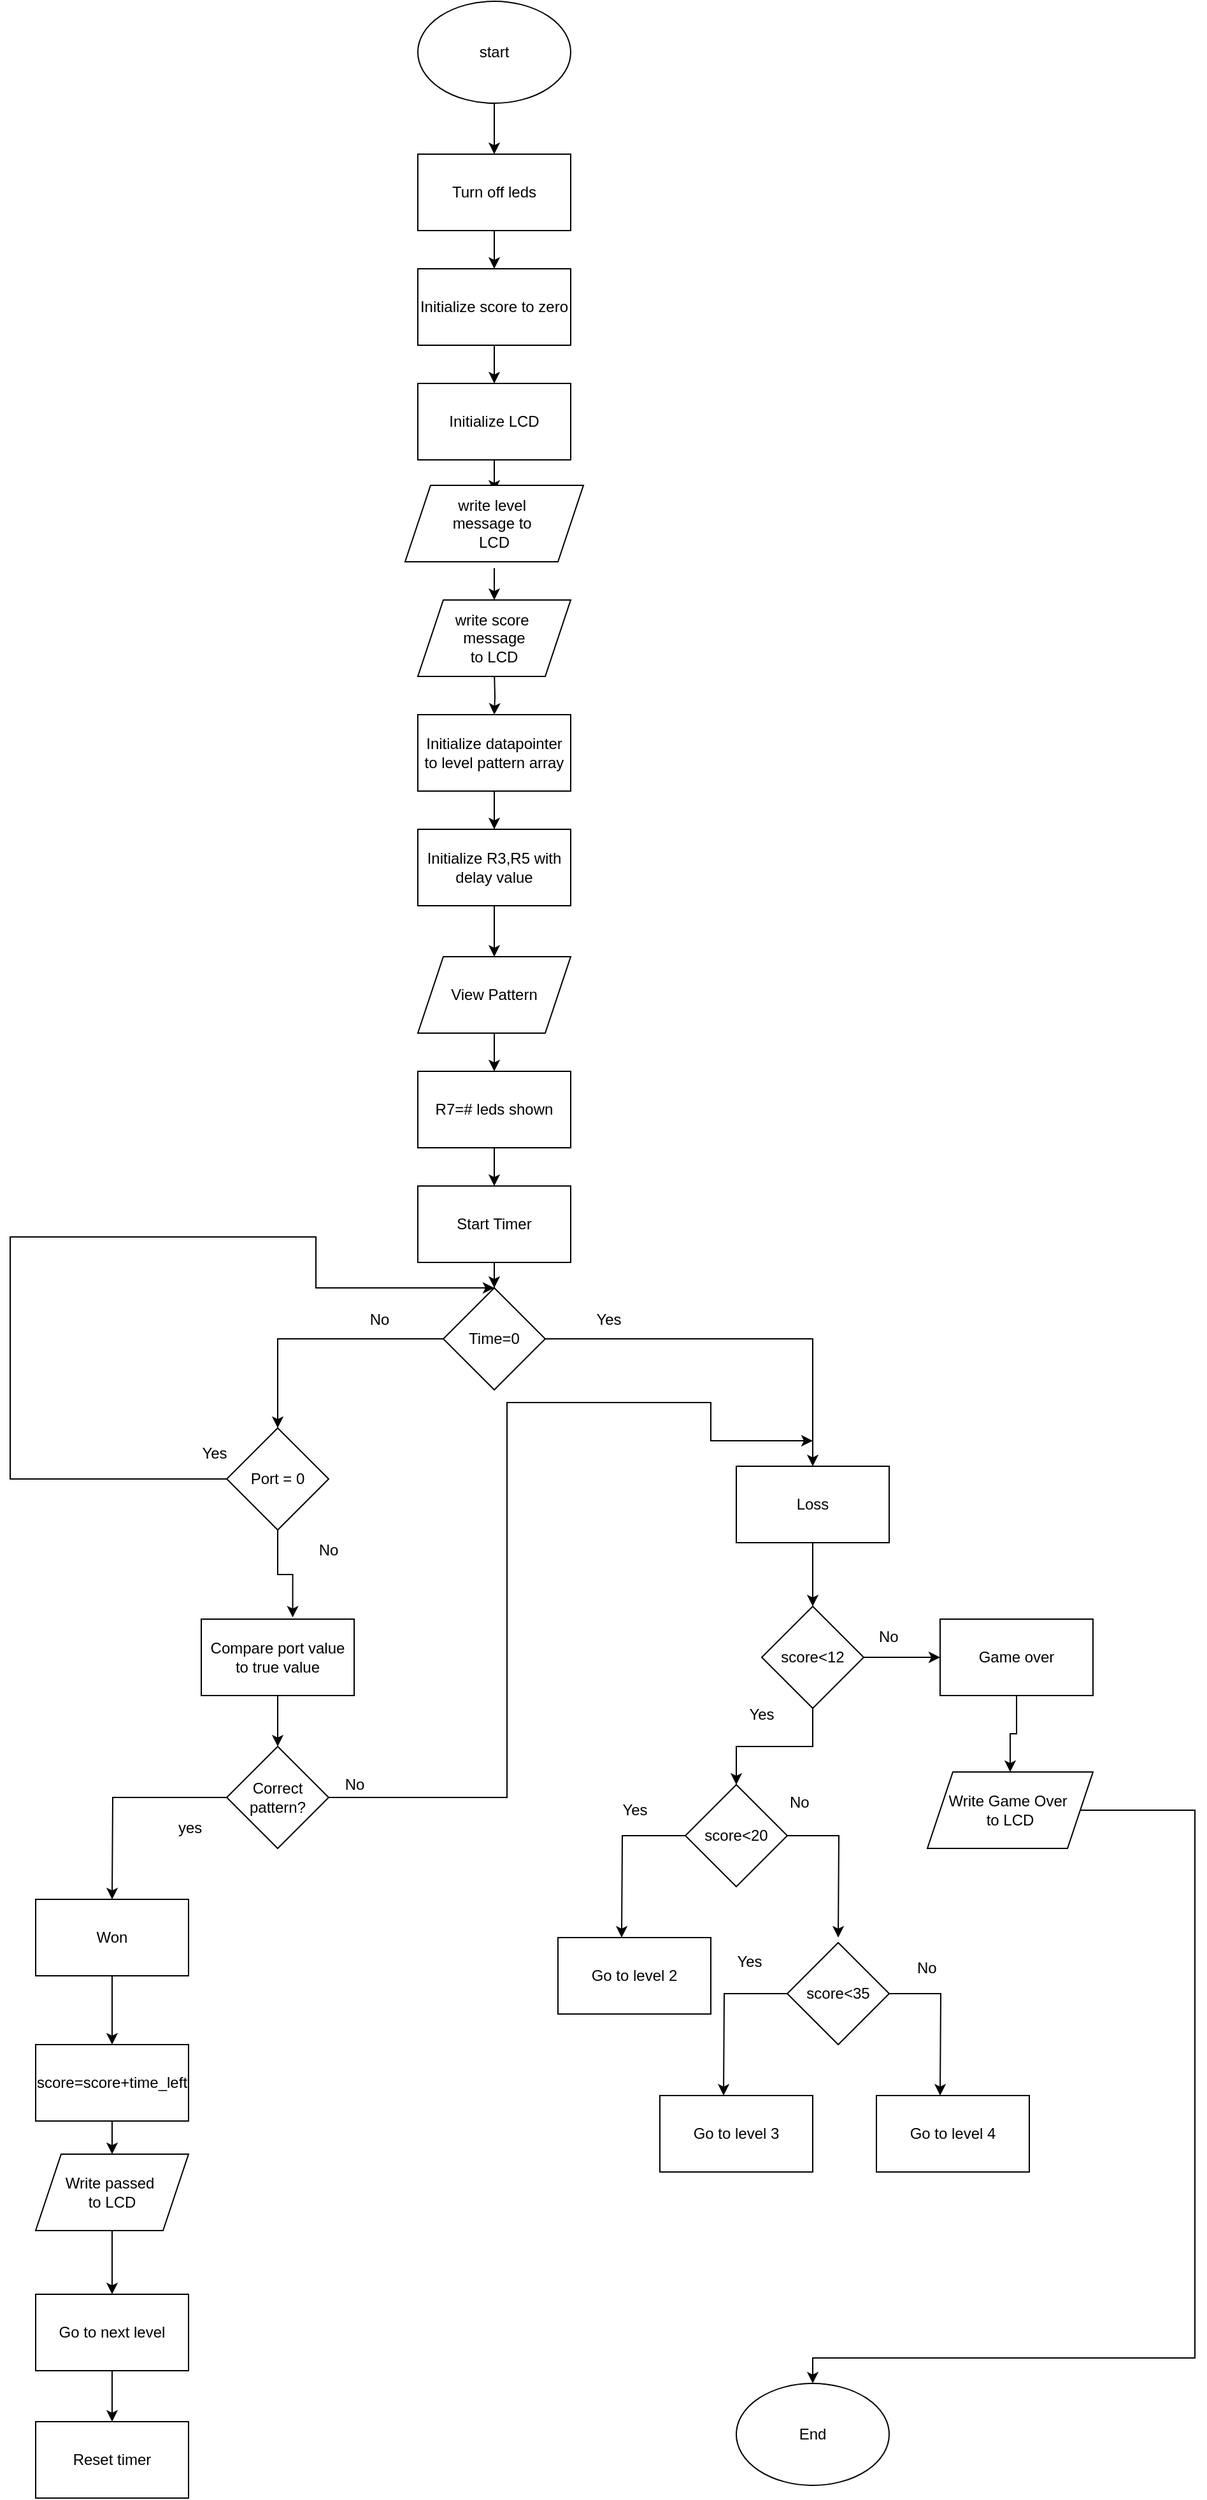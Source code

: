 <mxfile version="20.7.4" type="device"><diagram id="QsUccuwgzwRBbl7grZ5A" name="Page-1"><mxGraphModel dx="1105" dy="569" grid="1" gridSize="10" guides="1" tooltips="1" connect="1" arrows="1" fold="1" page="1" pageScale="1" pageWidth="827" pageHeight="1169" math="0" shadow="0"><root><mxCell id="0"/><mxCell id="1" parent="0"/><mxCell id="qI-cB0UVs9p2KYQqXt2M-3" style="edgeStyle=orthogonalEdgeStyle;rounded=0;orthogonalLoop=1;jettySize=auto;html=1;entryX=0.5;entryY=0;entryDx=0;entryDy=0;" edge="1" parent="1" source="qI-cB0UVs9p2KYQqXt2M-1" target="qI-cB0UVs9p2KYQqXt2M-2"><mxGeometry relative="1" as="geometry"/></mxCell><mxCell id="qI-cB0UVs9p2KYQqXt2M-1" value="start" style="ellipse;whiteSpace=wrap;html=1;" vertex="1" parent="1"><mxGeometry x="340" y="140" width="120" height="80" as="geometry"/></mxCell><mxCell id="qI-cB0UVs9p2KYQqXt2M-5" value="" style="edgeStyle=orthogonalEdgeStyle;rounded=0;orthogonalLoop=1;jettySize=auto;html=1;" edge="1" parent="1" source="qI-cB0UVs9p2KYQqXt2M-2" target="qI-cB0UVs9p2KYQqXt2M-4"><mxGeometry relative="1" as="geometry"/></mxCell><mxCell id="qI-cB0UVs9p2KYQqXt2M-2" value="Turn off leds" style="rounded=0;whiteSpace=wrap;html=1;" vertex="1" parent="1"><mxGeometry x="340" y="260" width="120" height="60" as="geometry"/></mxCell><mxCell id="qI-cB0UVs9p2KYQqXt2M-7" value="" style="edgeStyle=orthogonalEdgeStyle;rounded=0;orthogonalLoop=1;jettySize=auto;html=1;" edge="1" parent="1" source="qI-cB0UVs9p2KYQqXt2M-4" target="qI-cB0UVs9p2KYQqXt2M-6"><mxGeometry relative="1" as="geometry"/></mxCell><mxCell id="qI-cB0UVs9p2KYQqXt2M-4" value="Initialize score to zero" style="rounded=0;whiteSpace=wrap;html=1;" vertex="1" parent="1"><mxGeometry x="340" y="350" width="120" height="60" as="geometry"/></mxCell><mxCell id="qI-cB0UVs9p2KYQqXt2M-9" value="" style="edgeStyle=orthogonalEdgeStyle;rounded=0;orthogonalLoop=1;jettySize=auto;html=1;" edge="1" parent="1" source="qI-cB0UVs9p2KYQqXt2M-6"><mxGeometry relative="1" as="geometry"><mxPoint x="400" y="525" as="targetPoint"/></mxGeometry></mxCell><mxCell id="qI-cB0UVs9p2KYQqXt2M-6" value="Initialize LCD&lt;br&gt;" style="whiteSpace=wrap;html=1;" vertex="1" parent="1"><mxGeometry x="340" y="440" width="120" height="60" as="geometry"/></mxCell><mxCell id="qI-cB0UVs9p2KYQqXt2M-11" value="" style="edgeStyle=orthogonalEdgeStyle;rounded=0;orthogonalLoop=1;jettySize=auto;html=1;" edge="1" parent="1"><mxGeometry relative="1" as="geometry"><mxPoint x="400" y="585" as="sourcePoint"/><mxPoint x="400" y="610" as="targetPoint"/></mxGeometry></mxCell><mxCell id="qI-cB0UVs9p2KYQqXt2M-13" value="" style="edgeStyle=orthogonalEdgeStyle;rounded=0;orthogonalLoop=1;jettySize=auto;html=1;" edge="1" parent="1" target="qI-cB0UVs9p2KYQqXt2M-12"><mxGeometry relative="1" as="geometry"><mxPoint x="400" y="665" as="sourcePoint"/></mxGeometry></mxCell><mxCell id="qI-cB0UVs9p2KYQqXt2M-16" value="" style="edgeStyle=orthogonalEdgeStyle;rounded=0;orthogonalLoop=1;jettySize=auto;html=1;" edge="1" parent="1" source="qI-cB0UVs9p2KYQqXt2M-12" target="qI-cB0UVs9p2KYQqXt2M-15"><mxGeometry relative="1" as="geometry"/></mxCell><mxCell id="qI-cB0UVs9p2KYQqXt2M-12" value="Initialize datapointer to level pattern array" style="whiteSpace=wrap;html=1;" vertex="1" parent="1"><mxGeometry x="340" y="700" width="120" height="60" as="geometry"/></mxCell><mxCell id="qI-cB0UVs9p2KYQqXt2M-22" value="" style="edgeStyle=orthogonalEdgeStyle;rounded=0;orthogonalLoop=1;jettySize=auto;html=1;" edge="1" parent="1" source="qI-cB0UVs9p2KYQqXt2M-15" target="qI-cB0UVs9p2KYQqXt2M-20"><mxGeometry relative="1" as="geometry"/></mxCell><mxCell id="qI-cB0UVs9p2KYQqXt2M-15" value="Initialize R3,R5 with delay value" style="whiteSpace=wrap;html=1;" vertex="1" parent="1"><mxGeometry x="340" y="790" width="120" height="60" as="geometry"/></mxCell><mxCell id="qI-cB0UVs9p2KYQqXt2M-18" value="write level&amp;nbsp;&lt;br&gt;message to&amp;nbsp;&lt;br&gt;LCD" style="shape=parallelogram;perimeter=parallelogramPerimeter;whiteSpace=wrap;html=1;fixedSize=1;" vertex="1" parent="1"><mxGeometry x="330" y="520" width="140" height="60" as="geometry"/></mxCell><mxCell id="qI-cB0UVs9p2KYQqXt2M-19" value="write score&amp;nbsp;&lt;br&gt;message&lt;br&gt;to LCD" style="shape=parallelogram;perimeter=parallelogramPerimeter;whiteSpace=wrap;html=1;fixedSize=1;" vertex="1" parent="1"><mxGeometry x="340" y="610" width="120" height="60" as="geometry"/></mxCell><mxCell id="qI-cB0UVs9p2KYQqXt2M-24" value="" style="edgeStyle=orthogonalEdgeStyle;rounded=0;orthogonalLoop=1;jettySize=auto;html=1;" edge="1" parent="1" source="qI-cB0UVs9p2KYQqXt2M-20" target="qI-cB0UVs9p2KYQqXt2M-23"><mxGeometry relative="1" as="geometry"/></mxCell><mxCell id="qI-cB0UVs9p2KYQqXt2M-20" value="View Pattern" style="shape=parallelogram;perimeter=parallelogramPerimeter;whiteSpace=wrap;html=1;fixedSize=1;" vertex="1" parent="1"><mxGeometry x="340" y="890" width="120" height="60" as="geometry"/></mxCell><mxCell id="qI-cB0UVs9p2KYQqXt2M-26" value="" style="edgeStyle=orthogonalEdgeStyle;rounded=0;orthogonalLoop=1;jettySize=auto;html=1;" edge="1" parent="1" source="qI-cB0UVs9p2KYQqXt2M-23" target="qI-cB0UVs9p2KYQqXt2M-25"><mxGeometry relative="1" as="geometry"/></mxCell><mxCell id="qI-cB0UVs9p2KYQqXt2M-23" value="R7=# leds shown" style="whiteSpace=wrap;html=1;" vertex="1" parent="1"><mxGeometry x="340" y="980" width="120" height="60" as="geometry"/></mxCell><mxCell id="qI-cB0UVs9p2KYQqXt2M-28" value="" style="edgeStyle=orthogonalEdgeStyle;rounded=0;orthogonalLoop=1;jettySize=auto;html=1;" edge="1" parent="1" source="qI-cB0UVs9p2KYQqXt2M-25" target="qI-cB0UVs9p2KYQqXt2M-27"><mxGeometry relative="1" as="geometry"/></mxCell><mxCell id="qI-cB0UVs9p2KYQqXt2M-25" value="Start Timer" style="whiteSpace=wrap;html=1;" vertex="1" parent="1"><mxGeometry x="340" y="1070" width="120" height="60" as="geometry"/></mxCell><mxCell id="qI-cB0UVs9p2KYQqXt2M-34" style="edgeStyle=orthogonalEdgeStyle;rounded=0;orthogonalLoop=1;jettySize=auto;html=1;entryX=0.5;entryY=0;entryDx=0;entryDy=0;" edge="1" parent="1" source="qI-cB0UVs9p2KYQqXt2M-27" target="qI-cB0UVs9p2KYQqXt2M-30"><mxGeometry relative="1" as="geometry"/></mxCell><mxCell id="qI-cB0UVs9p2KYQqXt2M-45" style="edgeStyle=orthogonalEdgeStyle;rounded=0;orthogonalLoop=1;jettySize=auto;html=1;entryX=0.5;entryY=0;entryDx=0;entryDy=0;" edge="1" parent="1" source="qI-cB0UVs9p2KYQqXt2M-27" target="qI-cB0UVs9p2KYQqXt2M-44"><mxGeometry relative="1" as="geometry"/></mxCell><mxCell id="qI-cB0UVs9p2KYQqXt2M-27" value="Time=0" style="rhombus;whiteSpace=wrap;html=1;" vertex="1" parent="1"><mxGeometry x="360" y="1150" width="80" height="80" as="geometry"/></mxCell><mxCell id="qI-cB0UVs9p2KYQqXt2M-37" value="" style="edgeStyle=orthogonalEdgeStyle;rounded=0;orthogonalLoop=1;jettySize=auto;html=1;" edge="1" parent="1" source="qI-cB0UVs9p2KYQqXt2M-30" target="qI-cB0UVs9p2KYQqXt2M-36"><mxGeometry relative="1" as="geometry"/></mxCell><mxCell id="qI-cB0UVs9p2KYQqXt2M-30" value="Loss" style="rounded=0;whiteSpace=wrap;html=1;" vertex="1" parent="1"><mxGeometry x="590" y="1290" width="120" height="60" as="geometry"/></mxCell><mxCell id="qI-cB0UVs9p2KYQqXt2M-35" value="Yes" style="text;html=1;strokeColor=none;fillColor=none;align=center;verticalAlign=middle;whiteSpace=wrap;rounded=0;" vertex="1" parent="1"><mxGeometry x="460" y="1160" width="60" height="30" as="geometry"/></mxCell><mxCell id="qI-cB0UVs9p2KYQqXt2M-39" value="" style="edgeStyle=orthogonalEdgeStyle;rounded=0;orthogonalLoop=1;jettySize=auto;html=1;" edge="1" parent="1" source="qI-cB0UVs9p2KYQqXt2M-36" target="qI-cB0UVs9p2KYQqXt2M-38"><mxGeometry relative="1" as="geometry"/></mxCell><mxCell id="qI-cB0UVs9p2KYQqXt2M-74" style="edgeStyle=orthogonalEdgeStyle;rounded=0;orthogonalLoop=1;jettySize=auto;html=1;entryX=0.5;entryY=0;entryDx=0;entryDy=0;" edge="1" parent="1" source="qI-cB0UVs9p2KYQqXt2M-36" target="qI-cB0UVs9p2KYQqXt2M-68"><mxGeometry relative="1" as="geometry"/></mxCell><mxCell id="qI-cB0UVs9p2KYQqXt2M-36" value="score&amp;lt;12" style="rhombus;whiteSpace=wrap;html=1;" vertex="1" parent="1"><mxGeometry x="610" y="1400" width="80" height="80" as="geometry"/></mxCell><mxCell id="qI-cB0UVs9p2KYQqXt2M-91" value="" style="edgeStyle=orthogonalEdgeStyle;rounded=0;orthogonalLoop=1;jettySize=auto;html=1;" edge="1" parent="1" source="qI-cB0UVs9p2KYQqXt2M-38" target="qI-cB0UVs9p2KYQqXt2M-90"><mxGeometry relative="1" as="geometry"/></mxCell><mxCell id="qI-cB0UVs9p2KYQqXt2M-38" value="Game over" style="whiteSpace=wrap;html=1;" vertex="1" parent="1"><mxGeometry x="750" y="1410" width="120" height="60" as="geometry"/></mxCell><mxCell id="qI-cB0UVs9p2KYQqXt2M-40" value="Yes" style="text;html=1;strokeColor=none;fillColor=none;align=center;verticalAlign=middle;whiteSpace=wrap;rounded=0;" vertex="1" parent="1"><mxGeometry x="580" y="1470" width="60" height="30" as="geometry"/></mxCell><mxCell id="qI-cB0UVs9p2KYQqXt2M-49" style="edgeStyle=orthogonalEdgeStyle;rounded=0;orthogonalLoop=1;jettySize=auto;html=1;" edge="1" parent="1" source="qI-cB0UVs9p2KYQqXt2M-44" target="qI-cB0UVs9p2KYQqXt2M-27"><mxGeometry relative="1" as="geometry"><mxPoint x="280" y="1150" as="targetPoint"/><Array as="points"><mxPoint x="20" y="1300"/><mxPoint x="20" y="1110"/><mxPoint x="260" y="1110"/><mxPoint x="260" y="1150"/></Array></mxGeometry></mxCell><mxCell id="qI-cB0UVs9p2KYQqXt2M-52" style="edgeStyle=orthogonalEdgeStyle;rounded=0;orthogonalLoop=1;jettySize=auto;html=1;entryX=0.598;entryY=-0.022;entryDx=0;entryDy=0;entryPerimeter=0;" edge="1" parent="1" source="qI-cB0UVs9p2KYQqXt2M-44" target="qI-cB0UVs9p2KYQqXt2M-51"><mxGeometry relative="1" as="geometry"/></mxCell><mxCell id="qI-cB0UVs9p2KYQqXt2M-44" value="Port = 0" style="rhombus;whiteSpace=wrap;html=1;" vertex="1" parent="1"><mxGeometry x="190" y="1260" width="80" height="80" as="geometry"/></mxCell><mxCell id="qI-cB0UVs9p2KYQqXt2M-46" value="No" style="text;html=1;strokeColor=none;fillColor=none;align=center;verticalAlign=middle;whiteSpace=wrap;rounded=0;" vertex="1" parent="1"><mxGeometry x="280" y="1160" width="60" height="30" as="geometry"/></mxCell><mxCell id="qI-cB0UVs9p2KYQqXt2M-50" value="Yes" style="text;html=1;align=center;verticalAlign=middle;resizable=0;points=[];autosize=1;strokeColor=none;fillColor=none;" vertex="1" parent="1"><mxGeometry x="160" y="1265" width="40" height="30" as="geometry"/></mxCell><mxCell id="qI-cB0UVs9p2KYQqXt2M-58" value="" style="edgeStyle=orthogonalEdgeStyle;rounded=0;orthogonalLoop=1;jettySize=auto;html=1;" edge="1" parent="1" source="qI-cB0UVs9p2KYQqXt2M-51" target="qI-cB0UVs9p2KYQqXt2M-54"><mxGeometry relative="1" as="geometry"/></mxCell><mxCell id="qI-cB0UVs9p2KYQqXt2M-51" value="Compare port value&lt;br&gt;to true value" style="rounded=0;whiteSpace=wrap;html=1;" vertex="1" parent="1"><mxGeometry x="170" y="1410" width="120" height="60" as="geometry"/></mxCell><mxCell id="qI-cB0UVs9p2KYQqXt2M-53" value="No" style="text;html=1;strokeColor=none;fillColor=none;align=center;verticalAlign=middle;whiteSpace=wrap;rounded=0;" vertex="1" parent="1"><mxGeometry x="240" y="1340" width="60" height="31" as="geometry"/></mxCell><mxCell id="qI-cB0UVs9p2KYQqXt2M-56" style="edgeStyle=orthogonalEdgeStyle;rounded=0;orthogonalLoop=1;jettySize=auto;html=1;" edge="1" parent="1" source="qI-cB0UVs9p2KYQqXt2M-54"><mxGeometry relative="1" as="geometry"><mxPoint x="650" y="1270" as="targetPoint"/><Array as="points"><mxPoint x="410" y="1550"/><mxPoint x="410" y="1240"/><mxPoint x="570" y="1240"/></Array></mxGeometry></mxCell><mxCell id="qI-cB0UVs9p2KYQqXt2M-61" style="edgeStyle=orthogonalEdgeStyle;rounded=0;orthogonalLoop=1;jettySize=auto;html=1;" edge="1" parent="1" source="qI-cB0UVs9p2KYQqXt2M-54"><mxGeometry relative="1" as="geometry"><mxPoint x="100" y="1630" as="targetPoint"/></mxGeometry></mxCell><mxCell id="qI-cB0UVs9p2KYQqXt2M-54" value="Correct pattern?" style="rhombus;whiteSpace=wrap;html=1;" vertex="1" parent="1"><mxGeometry x="190" y="1510" width="80" height="80" as="geometry"/></mxCell><mxCell id="qI-cB0UVs9p2KYQqXt2M-57" value="No" style="text;html=1;align=center;verticalAlign=middle;resizable=0;points=[];autosize=1;strokeColor=none;fillColor=none;" vertex="1" parent="1"><mxGeometry x="270" y="1525" width="40" height="30" as="geometry"/></mxCell><mxCell id="qI-cB0UVs9p2KYQqXt2M-63" value="" style="edgeStyle=orthogonalEdgeStyle;rounded=0;orthogonalLoop=1;jettySize=auto;html=1;" edge="1" parent="1" source="qI-cB0UVs9p2KYQqXt2M-60" target="qI-cB0UVs9p2KYQqXt2M-62"><mxGeometry relative="1" as="geometry"/></mxCell><mxCell id="qI-cB0UVs9p2KYQqXt2M-60" value="Won" style="rounded=0;whiteSpace=wrap;html=1;" vertex="1" parent="1"><mxGeometry x="40" y="1630" width="120" height="60" as="geometry"/></mxCell><mxCell id="qI-cB0UVs9p2KYQqXt2M-88" value="" style="edgeStyle=orthogonalEdgeStyle;rounded=0;orthogonalLoop=1;jettySize=auto;html=1;" edge="1" parent="1" source="qI-cB0UVs9p2KYQqXt2M-62" target="qI-cB0UVs9p2KYQqXt2M-87"><mxGeometry relative="1" as="geometry"/></mxCell><mxCell id="qI-cB0UVs9p2KYQqXt2M-62" value="score=score+time_left" style="rounded=0;whiteSpace=wrap;html=1;" vertex="1" parent="1"><mxGeometry x="40" y="1744" width="120" height="60" as="geometry"/></mxCell><mxCell id="qI-cB0UVs9p2KYQqXt2M-67" value="" style="edgeStyle=orthogonalEdgeStyle;rounded=0;orthogonalLoop=1;jettySize=auto;html=1;" edge="1" parent="1" source="qI-cB0UVs9p2KYQqXt2M-64" target="qI-cB0UVs9p2KYQqXt2M-66"><mxGeometry relative="1" as="geometry"/></mxCell><mxCell id="qI-cB0UVs9p2KYQqXt2M-64" value="Go to next level" style="whiteSpace=wrap;html=1;rounded=0;" vertex="1" parent="1"><mxGeometry x="40" y="1940" width="120" height="60" as="geometry"/></mxCell><mxCell id="qI-cB0UVs9p2KYQqXt2M-66" value="Reset timer" style="rounded=0;whiteSpace=wrap;html=1;" vertex="1" parent="1"><mxGeometry x="40" y="2040" width="120" height="60" as="geometry"/></mxCell><mxCell id="qI-cB0UVs9p2KYQqXt2M-69" style="edgeStyle=orthogonalEdgeStyle;rounded=0;orthogonalLoop=1;jettySize=auto;html=1;" edge="1" parent="1" source="qI-cB0UVs9p2KYQqXt2M-68"><mxGeometry relative="1" as="geometry"><mxPoint x="500" y="1660" as="targetPoint"/></mxGeometry></mxCell><mxCell id="qI-cB0UVs9p2KYQqXt2M-70" style="edgeStyle=orthogonalEdgeStyle;rounded=0;orthogonalLoop=1;jettySize=auto;html=1;" edge="1" parent="1" source="qI-cB0UVs9p2KYQqXt2M-68"><mxGeometry relative="1" as="geometry"><mxPoint x="670" y="1660" as="targetPoint"/></mxGeometry></mxCell><mxCell id="qI-cB0UVs9p2KYQqXt2M-68" value="score&amp;lt;20" style="rhombus;whiteSpace=wrap;html=1;" vertex="1" parent="1"><mxGeometry x="550" y="1540" width="80" height="80" as="geometry"/></mxCell><mxCell id="qI-cB0UVs9p2KYQqXt2M-72" value="Yes" style="text;html=1;align=center;verticalAlign=middle;resizable=0;points=[];autosize=1;strokeColor=none;fillColor=none;" vertex="1" parent="1"><mxGeometry x="490" y="1545" width="40" height="30" as="geometry"/></mxCell><mxCell id="qI-cB0UVs9p2KYQqXt2M-73" value="Go to level 2" style="rounded=0;whiteSpace=wrap;html=1;" vertex="1" parent="1"><mxGeometry x="450" y="1660" width="120" height="60" as="geometry"/></mxCell><mxCell id="qI-cB0UVs9p2KYQqXt2M-75" value="No" style="text;whiteSpace=wrap;html=1;" vertex="1" parent="1"><mxGeometry x="700" y="1410" width="50" height="40" as="geometry"/></mxCell><mxCell id="qI-cB0UVs9p2KYQqXt2M-76" value="yes" style="text;whiteSpace=wrap;html=1;" vertex="1" parent="1"><mxGeometry x="150" y="1560" width="50" height="40" as="geometry"/></mxCell><mxCell id="qI-cB0UVs9p2KYQqXt2M-79" value="No" style="text;whiteSpace=wrap;html=1;" vertex="1" parent="1"><mxGeometry x="630" y="1540" width="50" height="40" as="geometry"/></mxCell><mxCell id="qI-cB0UVs9p2KYQqXt2M-80" style="edgeStyle=orthogonalEdgeStyle;rounded=0;orthogonalLoop=1;jettySize=auto;html=1;" edge="1" parent="1" source="qI-cB0UVs9p2KYQqXt2M-82"><mxGeometry relative="1" as="geometry"><mxPoint x="580" y="1784" as="targetPoint"/></mxGeometry></mxCell><mxCell id="qI-cB0UVs9p2KYQqXt2M-81" style="edgeStyle=orthogonalEdgeStyle;rounded=0;orthogonalLoop=1;jettySize=auto;html=1;" edge="1" parent="1" source="qI-cB0UVs9p2KYQqXt2M-82"><mxGeometry relative="1" as="geometry"><mxPoint x="750" y="1784" as="targetPoint"/></mxGeometry></mxCell><mxCell id="qI-cB0UVs9p2KYQqXt2M-82" value="score&amp;lt;35" style="rhombus;whiteSpace=wrap;html=1;" vertex="1" parent="1"><mxGeometry x="630" y="1664" width="80" height="80" as="geometry"/></mxCell><mxCell id="qI-cB0UVs9p2KYQqXt2M-83" value="Yes" style="text;html=1;align=center;verticalAlign=middle;resizable=0;points=[];autosize=1;strokeColor=none;fillColor=none;" vertex="1" parent="1"><mxGeometry x="580" y="1664" width="40" height="30" as="geometry"/></mxCell><mxCell id="qI-cB0UVs9p2KYQqXt2M-84" value="Go to level 3" style="rounded=0;whiteSpace=wrap;html=1;" vertex="1" parent="1"><mxGeometry x="530" y="1784" width="120" height="60" as="geometry"/></mxCell><mxCell id="qI-cB0UVs9p2KYQqXt2M-85" value="No" style="text;whiteSpace=wrap;html=1;" vertex="1" parent="1"><mxGeometry x="730" y="1670" width="50" height="40" as="geometry"/></mxCell><mxCell id="qI-cB0UVs9p2KYQqXt2M-86" value="Go to level 4" style="rounded=0;whiteSpace=wrap;html=1;" vertex="1" parent="1"><mxGeometry x="700" y="1784" width="120" height="60" as="geometry"/></mxCell><mxCell id="qI-cB0UVs9p2KYQqXt2M-89" value="" style="edgeStyle=orthogonalEdgeStyle;rounded=0;orthogonalLoop=1;jettySize=auto;html=1;" edge="1" parent="1" source="qI-cB0UVs9p2KYQqXt2M-87" target="qI-cB0UVs9p2KYQqXt2M-64"><mxGeometry relative="1" as="geometry"/></mxCell><mxCell id="qI-cB0UVs9p2KYQqXt2M-87" value="Write passed&amp;nbsp;&lt;br&gt;to LCD" style="shape=parallelogram;perimeter=parallelogramPerimeter;whiteSpace=wrap;html=1;fixedSize=1;" vertex="1" parent="1"><mxGeometry x="40" y="1830" width="120" height="60" as="geometry"/></mxCell><mxCell id="qI-cB0UVs9p2KYQqXt2M-93" style="edgeStyle=orthogonalEdgeStyle;rounded=0;orthogonalLoop=1;jettySize=auto;html=1;" edge="1" parent="1" source="qI-cB0UVs9p2KYQqXt2M-90"><mxGeometry relative="1" as="geometry"><mxPoint x="650" y="2010" as="targetPoint"/><Array as="points"><mxPoint x="950" y="1560"/><mxPoint x="950" y="1990"/></Array></mxGeometry></mxCell><mxCell id="qI-cB0UVs9p2KYQqXt2M-90" value="Write Game Over&amp;nbsp;&lt;br&gt;to LCD" style="shape=parallelogram;perimeter=parallelogramPerimeter;whiteSpace=wrap;html=1;fixedSize=1;" vertex="1" parent="1"><mxGeometry x="740" y="1530" width="130" height="60" as="geometry"/></mxCell><mxCell id="qI-cB0UVs9p2KYQqXt2M-92" value="End" style="ellipse;whiteSpace=wrap;html=1;" vertex="1" parent="1"><mxGeometry x="590" y="2010" width="120" height="80" as="geometry"/></mxCell></root></mxGraphModel></diagram></mxfile>